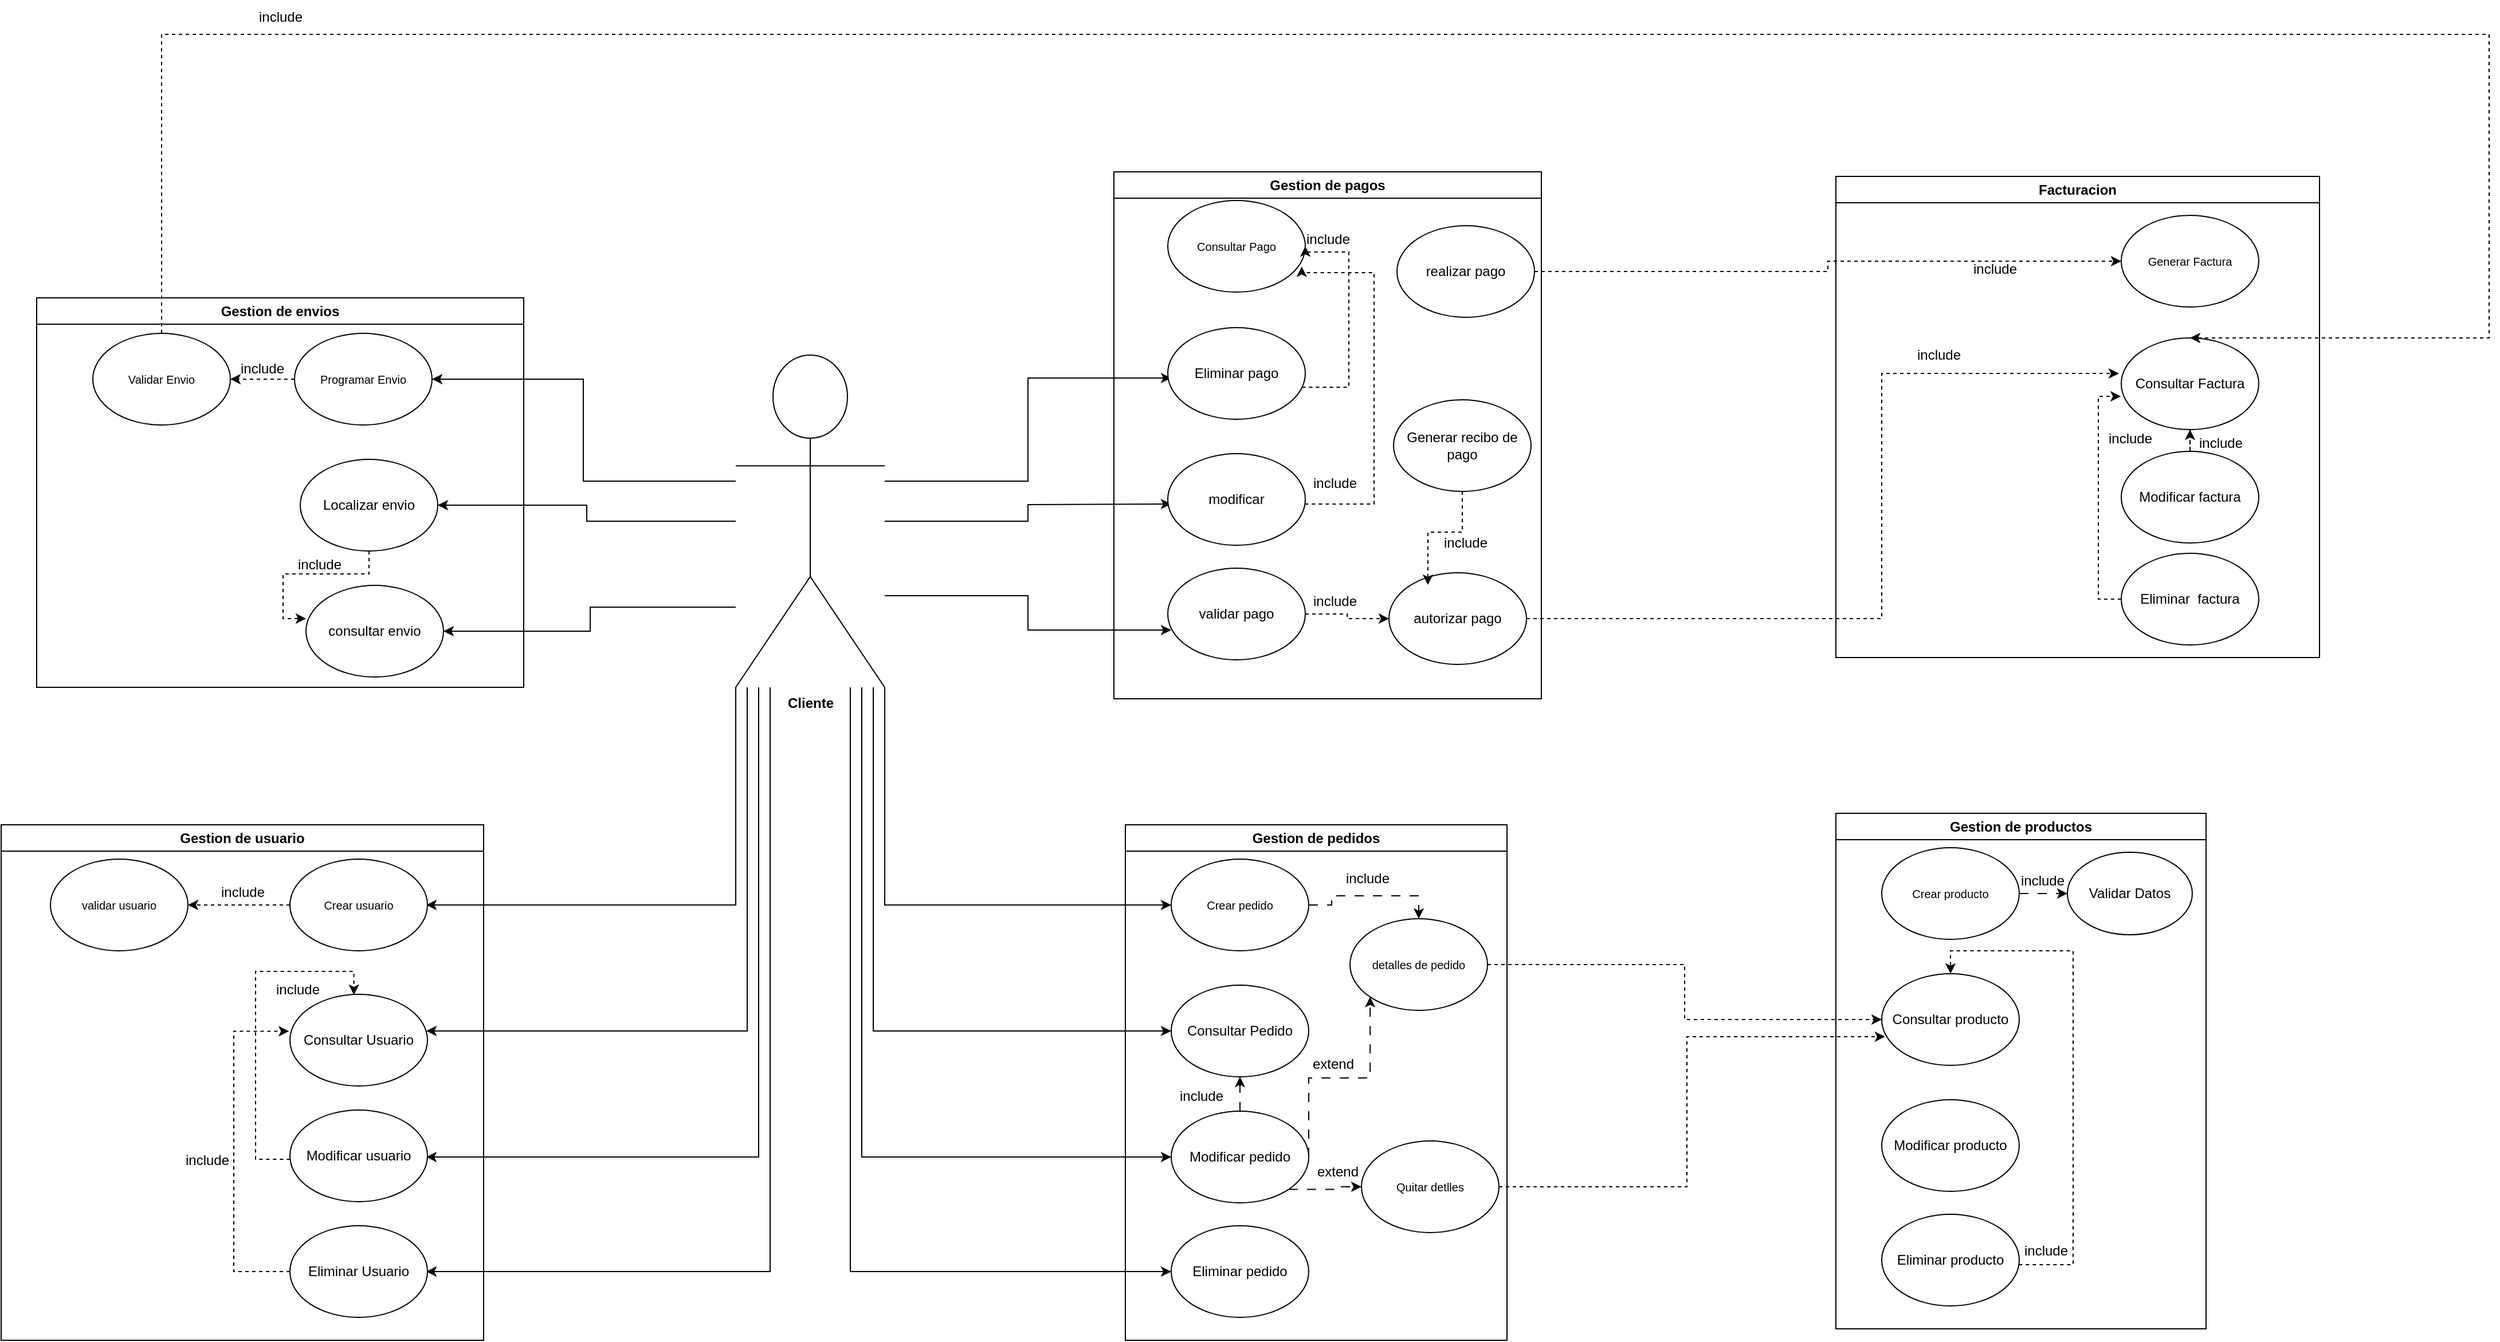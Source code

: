 <mxfile version="24.4.4" type="google">
  <diagram name="Página-1" id="JynM5rXX0GK54_x-ZJID">
    <mxGraphModel grid="1" page="1" gridSize="10" guides="1" tooltips="1" connect="1" arrows="1" fold="1" pageScale="1" pageWidth="1169" pageHeight="827" math="0" shadow="0">
      <root>
        <mxCell id="0" />
        <mxCell id="1" parent="0" />
        <mxCell id="shVvXQxnKfAEFz0oG9BD-24" style="edgeStyle=orthogonalEdgeStyle;rounded=0;orthogonalLoop=1;jettySize=auto;html=1;entryX=0;entryY=0.5;entryDx=0;entryDy=0;" edge="1" parent="1" source="1T6MPeweJr3BxvkpQle7-1">
          <mxGeometry relative="1" as="geometry">
            <Array as="points">
              <mxPoint x="230" y="630" />
            </Array>
            <mxPoint x="480" y="630" as="targetPoint" />
          </mxGeometry>
        </mxCell>
        <mxCell id="shVvXQxnKfAEFz0oG9BD-25" style="edgeStyle=orthogonalEdgeStyle;rounded=0;orthogonalLoop=1;jettySize=auto;html=1;entryX=0;entryY=0.5;entryDx=0;entryDy=0;" edge="1" parent="1" source="1T6MPeweJr3BxvkpQle7-1">
          <mxGeometry relative="1" as="geometry">
            <Array as="points">
              <mxPoint x="220" y="740" />
            </Array>
            <mxPoint x="480" y="740" as="targetPoint" />
          </mxGeometry>
        </mxCell>
        <mxCell id="shVvXQxnKfAEFz0oG9BD-26" style="edgeStyle=orthogonalEdgeStyle;rounded=0;orthogonalLoop=1;jettySize=auto;html=1;entryX=0;entryY=0.5;entryDx=0;entryDy=0;" edge="1" parent="1" source="1T6MPeweJr3BxvkpQle7-1">
          <mxGeometry relative="1" as="geometry">
            <Array as="points">
              <mxPoint x="210" y="850" />
            </Array>
            <mxPoint x="480" y="850" as="targetPoint" />
          </mxGeometry>
        </mxCell>
        <mxCell id="shVvXQxnKfAEFz0oG9BD-27" style="edgeStyle=orthogonalEdgeStyle;rounded=0;orthogonalLoop=1;jettySize=auto;html=1;entryX=0;entryY=0.5;entryDx=0;entryDy=0;" edge="1" parent="1" source="1T6MPeweJr3BxvkpQle7-1">
          <mxGeometry relative="1" as="geometry">
            <Array as="points">
              <mxPoint x="200" y="950" />
            </Array>
            <mxPoint x="480" y="950" as="targetPoint" />
          </mxGeometry>
        </mxCell>
        <mxCell id="siWUHEMrUmRJLw6LWPVy-6" style="edgeStyle=orthogonalEdgeStyle;rounded=0;orthogonalLoop=1;jettySize=auto;html=1;entryX=1;entryY=0.5;entryDx=0;entryDy=0;" edge="1" parent="1" source="1T6MPeweJr3BxvkpQle7-1">
          <mxGeometry relative="1" as="geometry">
            <Array as="points">
              <mxPoint x="100" y="630" />
            </Array>
            <mxPoint x="-170" y="630" as="targetPoint" />
          </mxGeometry>
        </mxCell>
        <mxCell id="siWUHEMrUmRJLw6LWPVy-7" style="edgeStyle=orthogonalEdgeStyle;rounded=0;orthogonalLoop=1;jettySize=auto;html=1;entryX=1;entryY=0.5;entryDx=0;entryDy=0;" edge="1" parent="1" source="1T6MPeweJr3BxvkpQle7-1">
          <mxGeometry relative="1" as="geometry">
            <Array as="points">
              <mxPoint x="110" y="740" />
            </Array>
            <mxPoint x="-170" y="740" as="targetPoint" />
          </mxGeometry>
        </mxCell>
        <mxCell id="siWUHEMrUmRJLw6LWPVy-9" style="edgeStyle=orthogonalEdgeStyle;rounded=0;orthogonalLoop=1;jettySize=auto;html=1;entryX=1;entryY=0.5;entryDx=0;entryDy=0;" edge="1" parent="1" source="1T6MPeweJr3BxvkpQle7-1">
          <mxGeometry relative="1" as="geometry">
            <Array as="points">
              <mxPoint x="120" y="850" />
            </Array>
            <mxPoint x="-170" y="850" as="targetPoint" />
          </mxGeometry>
        </mxCell>
        <mxCell id="siWUHEMrUmRJLw6LWPVy-10" style="edgeStyle=orthogonalEdgeStyle;rounded=0;orthogonalLoop=1;jettySize=auto;html=1;entryX=1;entryY=0.5;entryDx=0;entryDy=0;" edge="1" parent="1" source="1T6MPeweJr3BxvkpQle7-1">
          <mxGeometry relative="1" as="geometry">
            <Array as="points">
              <mxPoint x="130" y="950" />
            </Array>
            <mxPoint x="-170" y="950" as="targetPoint" />
          </mxGeometry>
        </mxCell>
        <mxCell id="siWUHEMrUmRJLw6LWPVy-25" style="edgeStyle=orthogonalEdgeStyle;rounded=0;orthogonalLoop=1;jettySize=auto;html=1;entryX=0;entryY=0.5;entryDx=0;entryDy=0;" edge="1" parent="1" source="1T6MPeweJr3BxvkpQle7-1">
          <mxGeometry relative="1" as="geometry">
            <Array as="points">
              <mxPoint x="355" y="260" />
              <mxPoint x="355" y="170" />
            </Array>
            <mxPoint x="480" y="170" as="targetPoint" />
          </mxGeometry>
        </mxCell>
        <mxCell id="siWUHEMrUmRJLw6LWPVy-26" style="edgeStyle=orthogonalEdgeStyle;rounded=0;orthogonalLoop=1;jettySize=auto;html=1;entryX=0;entryY=0.5;entryDx=0;entryDy=0;" edge="1" parent="1" source="1T6MPeweJr3BxvkpQle7-1">
          <mxGeometry relative="1" as="geometry">
            <mxPoint x="480" y="280" as="targetPoint" />
          </mxGeometry>
        </mxCell>
        <mxCell id="siWUHEMrUmRJLw6LWPVy-27" style="edgeStyle=orthogonalEdgeStyle;rounded=0;orthogonalLoop=1;jettySize=auto;html=1;entryX=0;entryY=0.5;entryDx=0;entryDy=0;" edge="1" parent="1" source="1T6MPeweJr3BxvkpQle7-1">
          <mxGeometry relative="1" as="geometry">
            <Array as="points">
              <mxPoint x="355" y="360" />
              <mxPoint x="355" y="390" />
            </Array>
            <mxPoint x="480" y="390" as="targetPoint" />
          </mxGeometry>
        </mxCell>
        <mxCell id="iThLPiauEK5aEt_v7aJm-84" style="edgeStyle=orthogonalEdgeStyle;rounded=0;orthogonalLoop=1;jettySize=auto;html=1;entryX=1;entryY=0.5;entryDx=0;entryDy=0;" edge="1" parent="1" source="1T6MPeweJr3BxvkpQle7-1" target="iThLPiauEK5aEt_v7aJm-77">
          <mxGeometry relative="1" as="geometry">
            <Array as="points">
              <mxPoint x="-33" y="260" />
              <mxPoint x="-33" y="171" />
            </Array>
          </mxGeometry>
        </mxCell>
        <mxCell id="iThLPiauEK5aEt_v7aJm-85" style="edgeStyle=orthogonalEdgeStyle;rounded=0;orthogonalLoop=1;jettySize=auto;html=1;" edge="1" parent="1" source="1T6MPeweJr3BxvkpQle7-1" target="iThLPiauEK5aEt_v7aJm-79">
          <mxGeometry relative="1" as="geometry" />
        </mxCell>
        <mxCell id="iThLPiauEK5aEt_v7aJm-86" style="edgeStyle=orthogonalEdgeStyle;rounded=0;orthogonalLoop=1;jettySize=auto;html=1;entryX=1;entryY=0.5;entryDx=0;entryDy=0;" edge="1" parent="1" source="1T6MPeweJr3BxvkpQle7-1" target="iThLPiauEK5aEt_v7aJm-78">
          <mxGeometry relative="1" as="geometry">
            <Array as="points">
              <mxPoint x="-27" y="370" />
              <mxPoint x="-27" y="391" />
            </Array>
          </mxGeometry>
        </mxCell>
        <mxCell id="1T6MPeweJr3BxvkpQle7-1" value="&lt;span style=&quot;text-wrap: wrap;&quot;&gt;&lt;b&gt;Cliente&lt;/b&gt;&lt;/span&gt;" style="shape=umlActor;verticalLabelPosition=bottom;verticalAlign=top;html=1;outlineConnect=0;" vertex="1" parent="1">
          <mxGeometry x="100" y="150" width="130" height="290" as="geometry" />
        </mxCell>
        <mxCell id="iThLPiauEK5aEt_v7aJm-1" value="Gestion de pagos" style="swimlane;whiteSpace=wrap;html=1;" vertex="1" parent="1">
          <mxGeometry x="430" y="-10" width="373" height="460" as="geometry" />
        </mxCell>
        <mxCell id="iThLPiauEK5aEt_v7aJm-2" value="&lt;font size=&quot;1&quot;&gt;Consultar Pago&lt;/font&gt;" style="ellipse;whiteSpace=wrap;html=1;" vertex="1" parent="iThLPiauEK5aEt_v7aJm-1">
          <mxGeometry x="47" y="25" width="120" height="80" as="geometry" />
        </mxCell>
        <mxCell id="iThLPiauEK5aEt_v7aJm-3" value="modificar" style="ellipse;whiteSpace=wrap;html=1;" vertex="1" parent="iThLPiauEK5aEt_v7aJm-1">
          <mxGeometry x="47" y="246" width="120" height="80" as="geometry" />
        </mxCell>
        <mxCell id="iThLPiauEK5aEt_v7aJm-4" style="edgeStyle=orthogonalEdgeStyle;rounded=0;orthogonalLoop=1;jettySize=auto;html=1;entryX=1;entryY=0.5;entryDx=0;entryDy=0;dashed=1;" edge="1" parent="iThLPiauEK5aEt_v7aJm-1" source="iThLPiauEK5aEt_v7aJm-5" target="iThLPiauEK5aEt_v7aJm-2">
          <mxGeometry relative="1" as="geometry">
            <Array as="points">
              <mxPoint x="205" y="188" />
              <mxPoint x="205" y="70" />
            </Array>
          </mxGeometry>
        </mxCell>
        <mxCell id="iThLPiauEK5aEt_v7aJm-5" value="Eliminar pago" style="ellipse;whiteSpace=wrap;html=1;" vertex="1" parent="iThLPiauEK5aEt_v7aJm-1">
          <mxGeometry x="47" y="136" width="120" height="80" as="geometry" />
        </mxCell>
        <mxCell id="iThLPiauEK5aEt_v7aJm-6" style="edgeStyle=orthogonalEdgeStyle;rounded=0;orthogonalLoop=1;jettySize=auto;html=1;entryX=0;entryY=0.5;entryDx=0;entryDy=0;dashed=1;" edge="1" parent="iThLPiauEK5aEt_v7aJm-1" source="iThLPiauEK5aEt_v7aJm-7" target="iThLPiauEK5aEt_v7aJm-11">
          <mxGeometry relative="1" as="geometry" />
        </mxCell>
        <mxCell id="iThLPiauEK5aEt_v7aJm-7" value="validar pago" style="ellipse;whiteSpace=wrap;html=1;" vertex="1" parent="iThLPiauEK5aEt_v7aJm-1">
          <mxGeometry x="47" y="346" width="120" height="80" as="geometry" />
        </mxCell>
        <mxCell id="iThLPiauEK5aEt_v7aJm-8" value="include" style="text;html=1;align=center;verticalAlign=middle;whiteSpace=wrap;rounded=0;" vertex="1" parent="iThLPiauEK5aEt_v7aJm-1">
          <mxGeometry x="156.5" y="44" width="60" height="30" as="geometry" />
        </mxCell>
        <mxCell id="iThLPiauEK5aEt_v7aJm-9" style="edgeStyle=orthogonalEdgeStyle;rounded=0;orthogonalLoop=1;jettySize=auto;html=1;entryX=0.974;entryY=0.721;entryDx=0;entryDy=0;entryPerimeter=0;dashed=1;" edge="1" parent="iThLPiauEK5aEt_v7aJm-1" source="iThLPiauEK5aEt_v7aJm-3" target="iThLPiauEK5aEt_v7aJm-2">
          <mxGeometry relative="1" as="geometry">
            <Array as="points">
              <mxPoint x="227" y="290" />
              <mxPoint x="227" y="88" />
            </Array>
          </mxGeometry>
        </mxCell>
        <mxCell id="iThLPiauEK5aEt_v7aJm-10" value="include" style="text;html=1;align=center;verticalAlign=middle;whiteSpace=wrap;rounded=0;" vertex="1" parent="iThLPiauEK5aEt_v7aJm-1">
          <mxGeometry x="163" y="257" width="60" height="30" as="geometry" />
        </mxCell>
        <mxCell id="iThLPiauEK5aEt_v7aJm-11" value="autorizar pago" style="ellipse;whiteSpace=wrap;html=1;" vertex="1" parent="iThLPiauEK5aEt_v7aJm-1">
          <mxGeometry x="240" y="350" width="120" height="80" as="geometry" />
        </mxCell>
        <mxCell id="iThLPiauEK5aEt_v7aJm-12" value="Generar recibo de pago" style="ellipse;whiteSpace=wrap;html=1;" vertex="1" parent="iThLPiauEK5aEt_v7aJm-1">
          <mxGeometry x="244" y="199" width="120" height="80" as="geometry" />
        </mxCell>
        <mxCell id="iThLPiauEK5aEt_v7aJm-13" style="edgeStyle=orthogonalEdgeStyle;rounded=0;orthogonalLoop=1;jettySize=auto;html=1;entryX=0.283;entryY=0.132;entryDx=0;entryDy=0;entryPerimeter=0;dashed=1;" edge="1" parent="iThLPiauEK5aEt_v7aJm-1" source="iThLPiauEK5aEt_v7aJm-12" target="iThLPiauEK5aEt_v7aJm-11">
          <mxGeometry relative="1" as="geometry" />
        </mxCell>
        <mxCell id="iThLPiauEK5aEt_v7aJm-14" value="include" style="text;html=1;align=center;verticalAlign=middle;whiteSpace=wrap;rounded=0;" vertex="1" parent="iThLPiauEK5aEt_v7aJm-1">
          <mxGeometry x="163" y="360" width="60" height="30" as="geometry" />
        </mxCell>
        <mxCell id="iThLPiauEK5aEt_v7aJm-15" value="include" style="text;html=1;align=center;verticalAlign=middle;whiteSpace=wrap;rounded=0;" vertex="1" parent="iThLPiauEK5aEt_v7aJm-1">
          <mxGeometry x="277" y="309" width="60" height="30" as="geometry" />
        </mxCell>
        <mxCell id="iThLPiauEK5aEt_v7aJm-16" value="realizar pago" style="ellipse;whiteSpace=wrap;html=1;" vertex="1" parent="iThLPiauEK5aEt_v7aJm-1">
          <mxGeometry x="247" y="47" width="120" height="80" as="geometry" />
        </mxCell>
        <mxCell id="iThLPiauEK5aEt_v7aJm-19" value="Facturacion" style="swimlane;whiteSpace=wrap;html=1;" vertex="1" parent="1">
          <mxGeometry x="1060" y="-6" width="422" height="420" as="geometry" />
        </mxCell>
        <mxCell id="iThLPiauEK5aEt_v7aJm-20" value="&lt;font size=&quot;1&quot;&gt;Generar Factura&lt;/font&gt;" style="ellipse;whiteSpace=wrap;html=1;" vertex="1" parent="iThLPiauEK5aEt_v7aJm-19">
          <mxGeometry x="249" y="34" width="120" height="80" as="geometry" />
        </mxCell>
        <mxCell id="iThLPiauEK5aEt_v7aJm-21" style="edgeStyle=orthogonalEdgeStyle;rounded=0;orthogonalLoop=1;jettySize=auto;html=1;dashed=1;" edge="1" parent="iThLPiauEK5aEt_v7aJm-19" source="iThLPiauEK5aEt_v7aJm-22" target="iThLPiauEK5aEt_v7aJm-23">
          <mxGeometry relative="1" as="geometry" />
        </mxCell>
        <mxCell id="iThLPiauEK5aEt_v7aJm-22" value="Modificar factura" style="ellipse;whiteSpace=wrap;html=1;" vertex="1" parent="iThLPiauEK5aEt_v7aJm-19">
          <mxGeometry x="249" y="240" width="120" height="80" as="geometry" />
        </mxCell>
        <mxCell id="iThLPiauEK5aEt_v7aJm-23" value="Consultar Factura" style="ellipse;whiteSpace=wrap;html=1;" vertex="1" parent="iThLPiauEK5aEt_v7aJm-19">
          <mxGeometry x="249" y="141" width="120" height="80" as="geometry" />
        </mxCell>
        <mxCell id="iThLPiauEK5aEt_v7aJm-24" value="Eliminar&amp;nbsp; factura" style="ellipse;whiteSpace=wrap;html=1;" vertex="1" parent="iThLPiauEK5aEt_v7aJm-19">
          <mxGeometry x="249" y="329" width="120" height="80" as="geometry" />
        </mxCell>
        <mxCell id="iThLPiauEK5aEt_v7aJm-25" style="edgeStyle=orthogonalEdgeStyle;rounded=0;orthogonalLoop=1;jettySize=auto;html=1;entryX=-0.003;entryY=0.638;entryDx=0;entryDy=0;entryPerimeter=0;dashed=1;" edge="1" parent="iThLPiauEK5aEt_v7aJm-19" source="iThLPiauEK5aEt_v7aJm-24" target="iThLPiauEK5aEt_v7aJm-23">
          <mxGeometry relative="1" as="geometry">
            <Array as="points">
              <mxPoint x="229" y="369" />
              <mxPoint x="229" y="192" />
            </Array>
          </mxGeometry>
        </mxCell>
        <mxCell id="iThLPiauEK5aEt_v7aJm-26" value="include" style="text;html=1;align=center;verticalAlign=middle;whiteSpace=wrap;rounded=0;" vertex="1" parent="iThLPiauEK5aEt_v7aJm-19">
          <mxGeometry x="227" y="214" width="60" height="30" as="geometry" />
        </mxCell>
        <mxCell id="iThLPiauEK5aEt_v7aJm-27" value="include" style="text;html=1;align=center;verticalAlign=middle;whiteSpace=wrap;rounded=0;" vertex="1" parent="iThLPiauEK5aEt_v7aJm-19">
          <mxGeometry x="306" y="218" width="60" height="30" as="geometry" />
        </mxCell>
        <mxCell id="iThLPiauEK5aEt_v7aJm-28" value="include" style="text;html=1;align=center;verticalAlign=middle;whiteSpace=wrap;rounded=0;" vertex="1" parent="iThLPiauEK5aEt_v7aJm-19">
          <mxGeometry x="109" y="66" width="60" height="30" as="geometry" />
        </mxCell>
        <mxCell id="iThLPiauEK5aEt_v7aJm-33" value="include" style="text;html=1;align=center;verticalAlign=middle;whiteSpace=wrap;rounded=0;" vertex="1" parent="iThLPiauEK5aEt_v7aJm-19">
          <mxGeometry x="60" y="141" width="60" height="30" as="geometry" />
        </mxCell>
        <mxCell id="iThLPiauEK5aEt_v7aJm-31" style="edgeStyle=orthogonalEdgeStyle;rounded=0;orthogonalLoop=1;jettySize=auto;html=1;entryX=0;entryY=0.5;entryDx=0;entryDy=0;dashed=1;" edge="1" parent="1" source="iThLPiauEK5aEt_v7aJm-16" target="iThLPiauEK5aEt_v7aJm-20">
          <mxGeometry relative="1" as="geometry" />
        </mxCell>
        <mxCell id="iThLPiauEK5aEt_v7aJm-32" style="edgeStyle=orthogonalEdgeStyle;rounded=0;orthogonalLoop=1;jettySize=auto;html=1;entryX=-0.017;entryY=0.388;entryDx=0;entryDy=0;entryPerimeter=0;dashed=1;" edge="1" parent="1" source="iThLPiauEK5aEt_v7aJm-11" target="iThLPiauEK5aEt_v7aJm-23">
          <mxGeometry relative="1" as="geometry">
            <Array as="points">
              <mxPoint x="1100" y="380" />
              <mxPoint x="1100" y="166" />
            </Array>
          </mxGeometry>
        </mxCell>
        <mxCell id="iThLPiauEK5aEt_v7aJm-36" value="Gestion de pedidos" style="swimlane;whiteSpace=wrap;html=1;" vertex="1" parent="1">
          <mxGeometry x="440" y="560" width="333" height="450" as="geometry" />
        </mxCell>
        <mxCell id="iThLPiauEK5aEt_v7aJm-37" style="edgeStyle=orthogonalEdgeStyle;rounded=0;orthogonalLoop=1;jettySize=auto;html=1;exitX=1;exitY=0.5;exitDx=0;exitDy=0;entryX=0.5;entryY=0;entryDx=0;entryDy=0;dashed=1;dashPattern=8 8;" edge="1" parent="iThLPiauEK5aEt_v7aJm-36" source="iThLPiauEK5aEt_v7aJm-38" target="iThLPiauEK5aEt_v7aJm-45">
          <mxGeometry relative="1" as="geometry" />
        </mxCell>
        <mxCell id="iThLPiauEK5aEt_v7aJm-38" value="&lt;font size=&quot;1&quot;&gt;Crear pedido&lt;/font&gt;" style="ellipse;whiteSpace=wrap;html=1;" vertex="1" parent="iThLPiauEK5aEt_v7aJm-36">
          <mxGeometry x="40" y="30" width="120" height="80" as="geometry" />
        </mxCell>
        <mxCell id="iThLPiauEK5aEt_v7aJm-39" style="edgeStyle=orthogonalEdgeStyle;rounded=0;orthogonalLoop=1;jettySize=auto;html=1;exitX=1;exitY=0.5;exitDx=0;exitDy=0;entryX=0;entryY=1;entryDx=0;entryDy=0;dashed=1;dashPattern=8 8;" edge="1" parent="iThLPiauEK5aEt_v7aJm-36" source="iThLPiauEK5aEt_v7aJm-42" target="iThLPiauEK5aEt_v7aJm-45">
          <mxGeometry relative="1" as="geometry">
            <Array as="points">
              <mxPoint x="160" y="221" />
              <mxPoint x="214" y="221" />
            </Array>
          </mxGeometry>
        </mxCell>
        <mxCell id="iThLPiauEK5aEt_v7aJm-40" style="edgeStyle=orthogonalEdgeStyle;rounded=0;orthogonalLoop=1;jettySize=auto;html=1;exitX=1;exitY=1;exitDx=0;exitDy=0;entryX=0;entryY=0.5;entryDx=0;entryDy=0;dashed=1;dashPattern=8 8;" edge="1" parent="iThLPiauEK5aEt_v7aJm-36" source="iThLPiauEK5aEt_v7aJm-42" target="iThLPiauEK5aEt_v7aJm-46">
          <mxGeometry relative="1" as="geometry" />
        </mxCell>
        <mxCell id="iThLPiauEK5aEt_v7aJm-41" style="edgeStyle=orthogonalEdgeStyle;rounded=0;orthogonalLoop=1;jettySize=auto;html=1;exitX=0.5;exitY=0;exitDx=0;exitDy=0;entryX=0.5;entryY=1;entryDx=0;entryDy=0;dashed=1;dashPattern=8 8;" edge="1" parent="iThLPiauEK5aEt_v7aJm-36" source="iThLPiauEK5aEt_v7aJm-42" target="iThLPiauEK5aEt_v7aJm-43">
          <mxGeometry relative="1" as="geometry" />
        </mxCell>
        <mxCell id="iThLPiauEK5aEt_v7aJm-42" value="Modificar pedido" style="ellipse;whiteSpace=wrap;html=1;" vertex="1" parent="iThLPiauEK5aEt_v7aJm-36">
          <mxGeometry x="40" y="250" width="120" height="80" as="geometry" />
        </mxCell>
        <mxCell id="iThLPiauEK5aEt_v7aJm-43" value="Consultar Pedido" style="ellipse;whiteSpace=wrap;html=1;" vertex="1" parent="iThLPiauEK5aEt_v7aJm-36">
          <mxGeometry x="40" y="140" width="120" height="80" as="geometry" />
        </mxCell>
        <mxCell id="iThLPiauEK5aEt_v7aJm-44" value="Eliminar pedido" style="ellipse;whiteSpace=wrap;html=1;" vertex="1" parent="iThLPiauEK5aEt_v7aJm-36">
          <mxGeometry x="40" y="350" width="120" height="80" as="geometry" />
        </mxCell>
        <mxCell id="iThLPiauEK5aEt_v7aJm-45" value="&lt;font size=&quot;1&quot;&gt;detalles de pedido&lt;/font&gt;" style="ellipse;whiteSpace=wrap;html=1;" vertex="1" parent="iThLPiauEK5aEt_v7aJm-36">
          <mxGeometry x="196" y="82" width="120" height="80" as="geometry" />
        </mxCell>
        <mxCell id="iThLPiauEK5aEt_v7aJm-46" value="&lt;font size=&quot;1&quot;&gt;Quitar detlles&lt;/font&gt;" style="ellipse;whiteSpace=wrap;html=1;" vertex="1" parent="iThLPiauEK5aEt_v7aJm-36">
          <mxGeometry x="206" y="276" width="120" height="80" as="geometry" />
        </mxCell>
        <mxCell id="iThLPiauEK5aEt_v7aJm-47" value="extend" style="text;html=1;align=center;verticalAlign=middle;resizable=0;points=[];autosize=1;strokeColor=none;fillColor=none;" vertex="1" parent="iThLPiauEK5aEt_v7aJm-36">
          <mxGeometry x="158" y="290" width="54" height="26" as="geometry" />
        </mxCell>
        <mxCell id="iThLPiauEK5aEt_v7aJm-48" value="include" style="text;html=1;align=center;verticalAlign=middle;resizable=0;points=[];autosize=1;strokeColor=none;fillColor=none;" vertex="1" parent="iThLPiauEK5aEt_v7aJm-36">
          <mxGeometry x="38" y="224" width="56" height="26" as="geometry" />
        </mxCell>
        <mxCell id="iThLPiauEK5aEt_v7aJm-49" value="include" style="text;html=1;align=center;verticalAlign=middle;resizable=0;points=[];autosize=1;strokeColor=none;fillColor=none;" vertex="1" parent="iThLPiauEK5aEt_v7aJm-36">
          <mxGeometry x="183" y="34" width="56" height="26" as="geometry" />
        </mxCell>
        <mxCell id="iThLPiauEK5aEt_v7aJm-50" value="extend" style="text;html=1;align=center;verticalAlign=middle;resizable=0;points=[];autosize=1;strokeColor=none;fillColor=none;" vertex="1" parent="1">
          <mxGeometry x="594" y="756" width="54" height="26" as="geometry" />
        </mxCell>
        <mxCell id="iThLPiauEK5aEt_v7aJm-51" value="Gestion de productos" style="swimlane;whiteSpace=wrap;html=1;" vertex="1" parent="1">
          <mxGeometry x="1060" y="550" width="323" height="450" as="geometry" />
        </mxCell>
        <mxCell id="iThLPiauEK5aEt_v7aJm-52" style="edgeStyle=orthogonalEdgeStyle;rounded=0;orthogonalLoop=1;jettySize=auto;html=1;exitX=1;exitY=0.5;exitDx=0;exitDy=0;entryX=0;entryY=0.5;entryDx=0;entryDy=0;dashed=1;dashPattern=8 8;" edge="1" parent="iThLPiauEK5aEt_v7aJm-51" source="iThLPiauEK5aEt_v7aJm-53" target="iThLPiauEK5aEt_v7aJm-58">
          <mxGeometry relative="1" as="geometry" />
        </mxCell>
        <mxCell id="iThLPiauEK5aEt_v7aJm-53" value="&lt;font size=&quot;1&quot;&gt;Crear producto&lt;/font&gt;" style="ellipse;whiteSpace=wrap;html=1;" vertex="1" parent="iThLPiauEK5aEt_v7aJm-51">
          <mxGeometry x="40" y="30" width="120" height="80" as="geometry" />
        </mxCell>
        <mxCell id="iThLPiauEK5aEt_v7aJm-54" value="Modificar producto" style="ellipse;whiteSpace=wrap;html=1;" vertex="1" parent="iThLPiauEK5aEt_v7aJm-51">
          <mxGeometry x="40" y="250" width="120" height="80" as="geometry" />
        </mxCell>
        <mxCell id="iThLPiauEK5aEt_v7aJm-55" value="Consultar producto" style="ellipse;whiteSpace=wrap;html=1;" vertex="1" parent="iThLPiauEK5aEt_v7aJm-51">
          <mxGeometry x="40" y="140" width="120" height="80" as="geometry" />
        </mxCell>
        <mxCell id="iThLPiauEK5aEt_v7aJm-56" style="edgeStyle=orthogonalEdgeStyle;rounded=0;orthogonalLoop=1;jettySize=auto;html=1;entryX=0.5;entryY=0;entryDx=0;entryDy=0;dashed=1;" edge="1" parent="iThLPiauEK5aEt_v7aJm-51" source="iThLPiauEK5aEt_v7aJm-57" target="iThLPiauEK5aEt_v7aJm-55">
          <mxGeometry relative="1" as="geometry">
            <Array as="points">
              <mxPoint x="207" y="394" />
              <mxPoint x="207" y="120" />
              <mxPoint x="100" y="120" />
            </Array>
          </mxGeometry>
        </mxCell>
        <mxCell id="iThLPiauEK5aEt_v7aJm-57" value="Eliminar producto" style="ellipse;whiteSpace=wrap;html=1;" vertex="1" parent="iThLPiauEK5aEt_v7aJm-51">
          <mxGeometry x="40" y="350" width="120" height="80" as="geometry" />
        </mxCell>
        <mxCell id="iThLPiauEK5aEt_v7aJm-58" value="Validar Datos" style="ellipse;whiteSpace=wrap;html=1;" vertex="1" parent="iThLPiauEK5aEt_v7aJm-51">
          <mxGeometry x="202" y="34" width="109" height="72" as="geometry" />
        </mxCell>
        <mxCell id="iThLPiauEK5aEt_v7aJm-59" value="include" style="text;html=1;align=center;verticalAlign=middle;resizable=0;points=[];autosize=1;strokeColor=none;fillColor=none;" vertex="1" parent="iThLPiauEK5aEt_v7aJm-51">
          <mxGeometry x="155" y="369" width="56" height="26" as="geometry" />
        </mxCell>
        <mxCell id="iThLPiauEK5aEt_v7aJm-60" value="include" style="text;html=1;align=center;verticalAlign=middle;resizable=0;points=[];autosize=1;strokeColor=none;fillColor=none;" vertex="1" parent="1">
          <mxGeometry x="1212" y="596" width="56" height="26" as="geometry" />
        </mxCell>
        <mxCell id="iThLPiauEK5aEt_v7aJm-61" style="edgeStyle=orthogonalEdgeStyle;rounded=0;orthogonalLoop=1;jettySize=auto;html=1;dashed=1;" edge="1" parent="1" source="iThLPiauEK5aEt_v7aJm-45" target="iThLPiauEK5aEt_v7aJm-55">
          <mxGeometry relative="1" as="geometry" />
        </mxCell>
        <mxCell id="iThLPiauEK5aEt_v7aJm-62" style="edgeStyle=orthogonalEdgeStyle;rounded=0;orthogonalLoop=1;jettySize=auto;html=1;entryX=0.024;entryY=0.687;entryDx=0;entryDy=0;entryPerimeter=0;dashed=1;" edge="1" parent="1" source="iThLPiauEK5aEt_v7aJm-46" target="iThLPiauEK5aEt_v7aJm-55">
          <mxGeometry relative="1" as="geometry">
            <Array as="points">
              <mxPoint x="930" y="876" />
              <mxPoint x="930" y="745" />
            </Array>
          </mxGeometry>
        </mxCell>
        <mxCell id="iThLPiauEK5aEt_v7aJm-63" value="Gestion de usuario" style="swimlane;whiteSpace=wrap;html=1;" vertex="1" parent="1">
          <mxGeometry x="-541" y="560" width="421" height="450" as="geometry" />
        </mxCell>
        <mxCell id="iThLPiauEK5aEt_v7aJm-64" value="" style="edgeStyle=orthogonalEdgeStyle;rounded=0;orthogonalLoop=1;jettySize=auto;html=1;dashed=1;" edge="1" parent="iThLPiauEK5aEt_v7aJm-63" source="iThLPiauEK5aEt_v7aJm-65" target="iThLPiauEK5aEt_v7aJm-69">
          <mxGeometry relative="1" as="geometry" />
        </mxCell>
        <mxCell id="iThLPiauEK5aEt_v7aJm-65" value="&lt;font size=&quot;1&quot;&gt;Crear usuario&lt;/font&gt;" style="ellipse;whiteSpace=wrap;html=1;" vertex="1" parent="iThLPiauEK5aEt_v7aJm-63">
          <mxGeometry x="252" y="30" width="120" height="80" as="geometry" />
        </mxCell>
        <mxCell id="iThLPiauEK5aEt_v7aJm-66" value="Modificar usuario" style="ellipse;whiteSpace=wrap;html=1;" vertex="1" parent="iThLPiauEK5aEt_v7aJm-63">
          <mxGeometry x="252" y="249" width="120" height="80" as="geometry" />
        </mxCell>
        <mxCell id="iThLPiauEK5aEt_v7aJm-67" value="Consultar Usuario" style="ellipse;whiteSpace=wrap;html=1;" vertex="1" parent="iThLPiauEK5aEt_v7aJm-63">
          <mxGeometry x="252" y="148" width="120" height="80" as="geometry" />
        </mxCell>
        <mxCell id="iThLPiauEK5aEt_v7aJm-68" value="Eliminar Usuario" style="ellipse;whiteSpace=wrap;html=1;" vertex="1" parent="iThLPiauEK5aEt_v7aJm-63">
          <mxGeometry x="252" y="350" width="120" height="80" as="geometry" />
        </mxCell>
        <mxCell id="iThLPiauEK5aEt_v7aJm-69" value="&lt;font size=&quot;1&quot;&gt;validar usuario&lt;/font&gt;" style="ellipse;whiteSpace=wrap;html=1;" vertex="1" parent="iThLPiauEK5aEt_v7aJm-63">
          <mxGeometry x="43" y="30" width="120" height="80" as="geometry" />
        </mxCell>
        <mxCell id="iThLPiauEK5aEt_v7aJm-70" style="edgeStyle=orthogonalEdgeStyle;rounded=0;orthogonalLoop=1;jettySize=auto;html=1;entryX=0.465;entryY=0.006;entryDx=0;entryDy=0;entryPerimeter=0;dashed=1;" edge="1" parent="iThLPiauEK5aEt_v7aJm-63" source="iThLPiauEK5aEt_v7aJm-66" target="iThLPiauEK5aEt_v7aJm-67">
          <mxGeometry relative="1" as="geometry">
            <Array as="points">
              <mxPoint x="222" y="292" />
              <mxPoint x="222" y="128" />
              <mxPoint x="308" y="128" />
            </Array>
          </mxGeometry>
        </mxCell>
        <mxCell id="iThLPiauEK5aEt_v7aJm-71" style="edgeStyle=orthogonalEdgeStyle;rounded=0;orthogonalLoop=1;jettySize=auto;html=1;entryX=-0.007;entryY=0.403;entryDx=0;entryDy=0;entryPerimeter=0;dashed=1;" edge="1" parent="iThLPiauEK5aEt_v7aJm-63" source="iThLPiauEK5aEt_v7aJm-68" target="iThLPiauEK5aEt_v7aJm-67">
          <mxGeometry relative="1" as="geometry">
            <Array as="points">
              <mxPoint x="203" y="390" />
              <mxPoint x="203" y="180" />
            </Array>
          </mxGeometry>
        </mxCell>
        <mxCell id="iThLPiauEK5aEt_v7aJm-72" value="include" style="text;html=1;align=center;verticalAlign=middle;whiteSpace=wrap;rounded=0;" vertex="1" parent="iThLPiauEK5aEt_v7aJm-63">
          <mxGeometry x="180.5" y="44" width="60" height="30" as="geometry" />
        </mxCell>
        <mxCell id="iThLPiauEK5aEt_v7aJm-73" value="include" style="text;html=1;align=center;verticalAlign=middle;whiteSpace=wrap;rounded=0;" vertex="1" parent="iThLPiauEK5aEt_v7aJm-63">
          <mxGeometry x="229" y="129" width="60" height="30" as="geometry" />
        </mxCell>
        <mxCell id="iThLPiauEK5aEt_v7aJm-74" value="include" style="text;html=1;align=center;verticalAlign=middle;whiteSpace=wrap;rounded=0;" vertex="1" parent="iThLPiauEK5aEt_v7aJm-63">
          <mxGeometry x="150" y="278" width="60" height="30" as="geometry" />
        </mxCell>
        <mxCell id="iThLPiauEK5aEt_v7aJm-75" value="Gestion de envios" style="swimlane;whiteSpace=wrap;html=1;" vertex="1" parent="1">
          <mxGeometry x="-510" y="100" width="425" height="340" as="geometry" />
        </mxCell>
        <mxCell id="iThLPiauEK5aEt_v7aJm-76" value="" style="edgeStyle=orthogonalEdgeStyle;rounded=0;orthogonalLoop=1;jettySize=auto;html=1;dashed=1;" edge="1" parent="iThLPiauEK5aEt_v7aJm-75" source="iThLPiauEK5aEt_v7aJm-77" target="iThLPiauEK5aEt_v7aJm-82">
          <mxGeometry relative="1" as="geometry" />
        </mxCell>
        <mxCell id="iThLPiauEK5aEt_v7aJm-77" value="&lt;font size=&quot;1&quot;&gt;Programar Envio&lt;/font&gt;" style="ellipse;whiteSpace=wrap;html=1;" vertex="1" parent="iThLPiauEK5aEt_v7aJm-75">
          <mxGeometry x="225" y="31" width="120" height="80" as="geometry" />
        </mxCell>
        <mxCell id="iThLPiauEK5aEt_v7aJm-78" value="consultar envio" style="ellipse;whiteSpace=wrap;html=1;" vertex="1" parent="iThLPiauEK5aEt_v7aJm-75">
          <mxGeometry x="235" y="251" width="120" height="80" as="geometry" />
        </mxCell>
        <mxCell id="iThLPiauEK5aEt_v7aJm-79" value="Localizar envio" style="ellipse;whiteSpace=wrap;html=1;" vertex="1" parent="iThLPiauEK5aEt_v7aJm-75">
          <mxGeometry x="230" y="141" width="120" height="80" as="geometry" />
        </mxCell>
        <mxCell id="iThLPiauEK5aEt_v7aJm-80" style="edgeStyle=orthogonalEdgeStyle;rounded=0;orthogonalLoop=1;jettySize=auto;html=1;entryX=0;entryY=0.363;entryDx=0;entryDy=0;entryPerimeter=0;dashed=1;" edge="1" parent="iThLPiauEK5aEt_v7aJm-75" source="iThLPiauEK5aEt_v7aJm-79" target="iThLPiauEK5aEt_v7aJm-78">
          <mxGeometry relative="1" as="geometry" />
        </mxCell>
        <mxCell id="iThLPiauEK5aEt_v7aJm-81" value="include" style="text;html=1;align=center;verticalAlign=middle;whiteSpace=wrap;rounded=0;" vertex="1" parent="iThLPiauEK5aEt_v7aJm-75">
          <mxGeometry x="217" y="218" width="60" height="30" as="geometry" />
        </mxCell>
        <mxCell id="iThLPiauEK5aEt_v7aJm-82" value="&lt;font size=&quot;1&quot;&gt;Validar Envio&lt;/font&gt;" style="ellipse;whiteSpace=wrap;html=1;" vertex="1" parent="iThLPiauEK5aEt_v7aJm-75">
          <mxGeometry x="49" y="31" width="120" height="80" as="geometry" />
        </mxCell>
        <mxCell id="iThLPiauEK5aEt_v7aJm-83" value="include" style="text;html=1;align=center;verticalAlign=middle;whiteSpace=wrap;rounded=0;" vertex="1" parent="iThLPiauEK5aEt_v7aJm-75">
          <mxGeometry x="167" y="47" width="60" height="30" as="geometry" />
        </mxCell>
        <mxCell id="iThLPiauEK5aEt_v7aJm-87" style="edgeStyle=orthogonalEdgeStyle;rounded=0;orthogonalLoop=1;jettySize=auto;html=1;entryX=0.5;entryY=0;entryDx=0;entryDy=0;dashed=1;" edge="1" parent="1" source="iThLPiauEK5aEt_v7aJm-82" target="iThLPiauEK5aEt_v7aJm-23">
          <mxGeometry relative="1" as="geometry">
            <Array as="points">
              <mxPoint x="-401" y="-130" />
              <mxPoint x="1630" y="-130" />
              <mxPoint x="1630" y="135" />
            </Array>
          </mxGeometry>
        </mxCell>
        <mxCell id="iThLPiauEK5aEt_v7aJm-88" value="include" style="text;html=1;align=center;verticalAlign=middle;whiteSpace=wrap;rounded=0;" vertex="1" parent="1">
          <mxGeometry x="-327.5" y="-160" width="60" height="30" as="geometry" />
        </mxCell>
      </root>
    </mxGraphModel>
  </diagram>
</mxfile>
